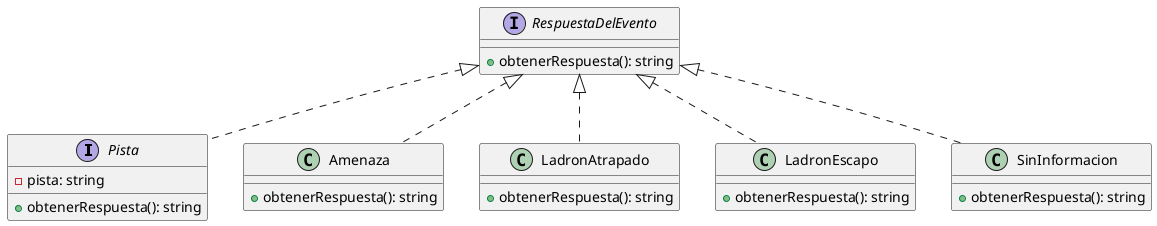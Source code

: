 @startuml
interface Pista
{
    - pista: string
    + obtenerRespuesta(): string
}

interface RespuestaDelEvento
{
   + obtenerRespuesta(): string
}
class Amenaza
{
    +obtenerRespuesta(): string
}
class LadronAtrapado
{
    +obtenerRespuesta(): string
}
class LadronEscapo
{
    +obtenerRespuesta(): string
}
class SinInformacion
{
    +obtenerRespuesta(): string
}
RespuestaDelEvento <|.. Pista
RespuestaDelEvento <|.. Amenaza
RespuestaDelEvento <|.. LadronAtrapado
RespuestaDelEvento <|.. LadronEscapo
RespuestaDelEvento <|.. SinInformacion

@enduml